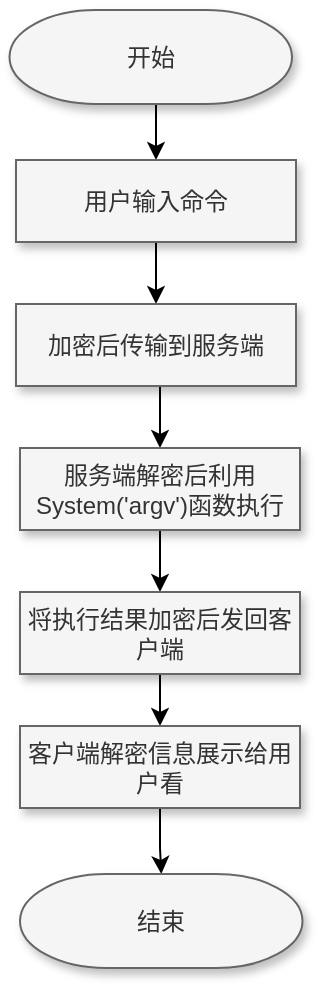 <mxfile version="17.4.2" type="github">
  <diagram id="fCiRSvvlVamVxAZ40Nbb" name="第 1 页">
    <mxGraphModel dx="1038" dy="547" grid="0" gridSize="10" guides="1" tooltips="1" connect="1" arrows="1" fold="1" page="0" pageScale="1" pageWidth="827" pageHeight="1169" math="0" shadow="0">
      <root>
        <mxCell id="0" />
        <mxCell id="1" parent="0" />
        <mxCell id="7rzWcJ7BrkFD5W-4G8mS-8" style="edgeStyle=orthogonalEdgeStyle;rounded=0;orthogonalLoop=1;jettySize=auto;html=1;exitX=0.5;exitY=1;exitDx=0;exitDy=0;exitPerimeter=0;entryX=0.5;entryY=0;entryDx=0;entryDy=0;" edge="1" parent="1" source="7rzWcJ7BrkFD5W-4G8mS-1" target="7rzWcJ7BrkFD5W-4G8mS-2">
          <mxGeometry relative="1" as="geometry" />
        </mxCell>
        <mxCell id="7rzWcJ7BrkFD5W-4G8mS-1" value="开始" style="strokeWidth=1;html=1;shape=mxgraph.flowchart.terminator;whiteSpace=wrap;fillColor=#f5f5f5;fontColor=#333333;strokeColor=#666666;shadow=1;" vertex="1" parent="1">
          <mxGeometry x="318.75" y="42" width="141.25" height="47" as="geometry" />
        </mxCell>
        <mxCell id="7rzWcJ7BrkFD5W-4G8mS-9" style="edgeStyle=orthogonalEdgeStyle;rounded=0;orthogonalLoop=1;jettySize=auto;html=1;exitX=0.5;exitY=1;exitDx=0;exitDy=0;entryX=0.5;entryY=0;entryDx=0;entryDy=0;" edge="1" parent="1" source="7rzWcJ7BrkFD5W-4G8mS-2" target="7rzWcJ7BrkFD5W-4G8mS-3">
          <mxGeometry relative="1" as="geometry" />
        </mxCell>
        <mxCell id="7rzWcJ7BrkFD5W-4G8mS-2" value="用户输入命令" style="rounded=0;whiteSpace=wrap;html=1;shadow=1;strokeWidth=1;fillColor=#f5f5f5;fontColor=#333333;strokeColor=#666666;" vertex="1" parent="1">
          <mxGeometry x="322" y="117" width="140" height="41" as="geometry" />
        </mxCell>
        <mxCell id="7rzWcJ7BrkFD5W-4G8mS-10" style="edgeStyle=orthogonalEdgeStyle;rounded=0;orthogonalLoop=1;jettySize=auto;html=1;exitX=0.5;exitY=1;exitDx=0;exitDy=0;entryX=0.5;entryY=0;entryDx=0;entryDy=0;" edge="1" parent="1" source="7rzWcJ7BrkFD5W-4G8mS-3" target="7rzWcJ7BrkFD5W-4G8mS-4">
          <mxGeometry relative="1" as="geometry" />
        </mxCell>
        <mxCell id="7rzWcJ7BrkFD5W-4G8mS-3" value="加密后传输到服务端" style="rounded=0;whiteSpace=wrap;html=1;shadow=1;strokeWidth=1;fillColor=#f5f5f5;fontColor=#333333;strokeColor=#666666;" vertex="1" parent="1">
          <mxGeometry x="322" y="189" width="140" height="41" as="geometry" />
        </mxCell>
        <mxCell id="7rzWcJ7BrkFD5W-4G8mS-11" style="edgeStyle=orthogonalEdgeStyle;rounded=0;orthogonalLoop=1;jettySize=auto;html=1;exitX=0.5;exitY=1;exitDx=0;exitDy=0;entryX=0.5;entryY=0;entryDx=0;entryDy=0;" edge="1" parent="1" source="7rzWcJ7BrkFD5W-4G8mS-4" target="7rzWcJ7BrkFD5W-4G8mS-5">
          <mxGeometry relative="1" as="geometry" />
        </mxCell>
        <mxCell id="7rzWcJ7BrkFD5W-4G8mS-4" value="服务端解密后利用System(&#39;argv&#39;)函数执行" style="rounded=0;whiteSpace=wrap;html=1;shadow=1;strokeWidth=1;fillColor=#f5f5f5;fontColor=#333333;strokeColor=#666666;" vertex="1" parent="1">
          <mxGeometry x="324" y="261" width="140" height="41" as="geometry" />
        </mxCell>
        <mxCell id="7rzWcJ7BrkFD5W-4G8mS-12" style="edgeStyle=orthogonalEdgeStyle;rounded=0;orthogonalLoop=1;jettySize=auto;html=1;exitX=0.5;exitY=1;exitDx=0;exitDy=0;" edge="1" parent="1" source="7rzWcJ7BrkFD5W-4G8mS-5" target="7rzWcJ7BrkFD5W-4G8mS-6">
          <mxGeometry relative="1" as="geometry" />
        </mxCell>
        <mxCell id="7rzWcJ7BrkFD5W-4G8mS-5" value="将执行结果加密后发回客户端" style="rounded=0;whiteSpace=wrap;html=1;shadow=1;strokeWidth=1;fillColor=#f5f5f5;fontColor=#333333;strokeColor=#666666;" vertex="1" parent="1">
          <mxGeometry x="324" y="333" width="140" height="41" as="geometry" />
        </mxCell>
        <mxCell id="7rzWcJ7BrkFD5W-4G8mS-13" style="edgeStyle=orthogonalEdgeStyle;rounded=0;orthogonalLoop=1;jettySize=auto;html=1;exitX=0.5;exitY=1;exitDx=0;exitDy=0;" edge="1" parent="1" source="7rzWcJ7BrkFD5W-4G8mS-6" target="7rzWcJ7BrkFD5W-4G8mS-7">
          <mxGeometry relative="1" as="geometry" />
        </mxCell>
        <mxCell id="7rzWcJ7BrkFD5W-4G8mS-6" value="客户端解密信息展示给用户看" style="rounded=0;whiteSpace=wrap;html=1;shadow=1;strokeWidth=1;fillColor=#f5f5f5;fontColor=#333333;strokeColor=#666666;" vertex="1" parent="1">
          <mxGeometry x="324" y="400" width="140" height="41" as="geometry" />
        </mxCell>
        <mxCell id="7rzWcJ7BrkFD5W-4G8mS-7" value="结束" style="strokeWidth=1;html=1;shape=mxgraph.flowchart.terminator;whiteSpace=wrap;fillColor=#f5f5f5;fontColor=#333333;strokeColor=#666666;shadow=1;" vertex="1" parent="1">
          <mxGeometry x="324" y="474" width="141.25" height="47" as="geometry" />
        </mxCell>
      </root>
    </mxGraphModel>
  </diagram>
</mxfile>
